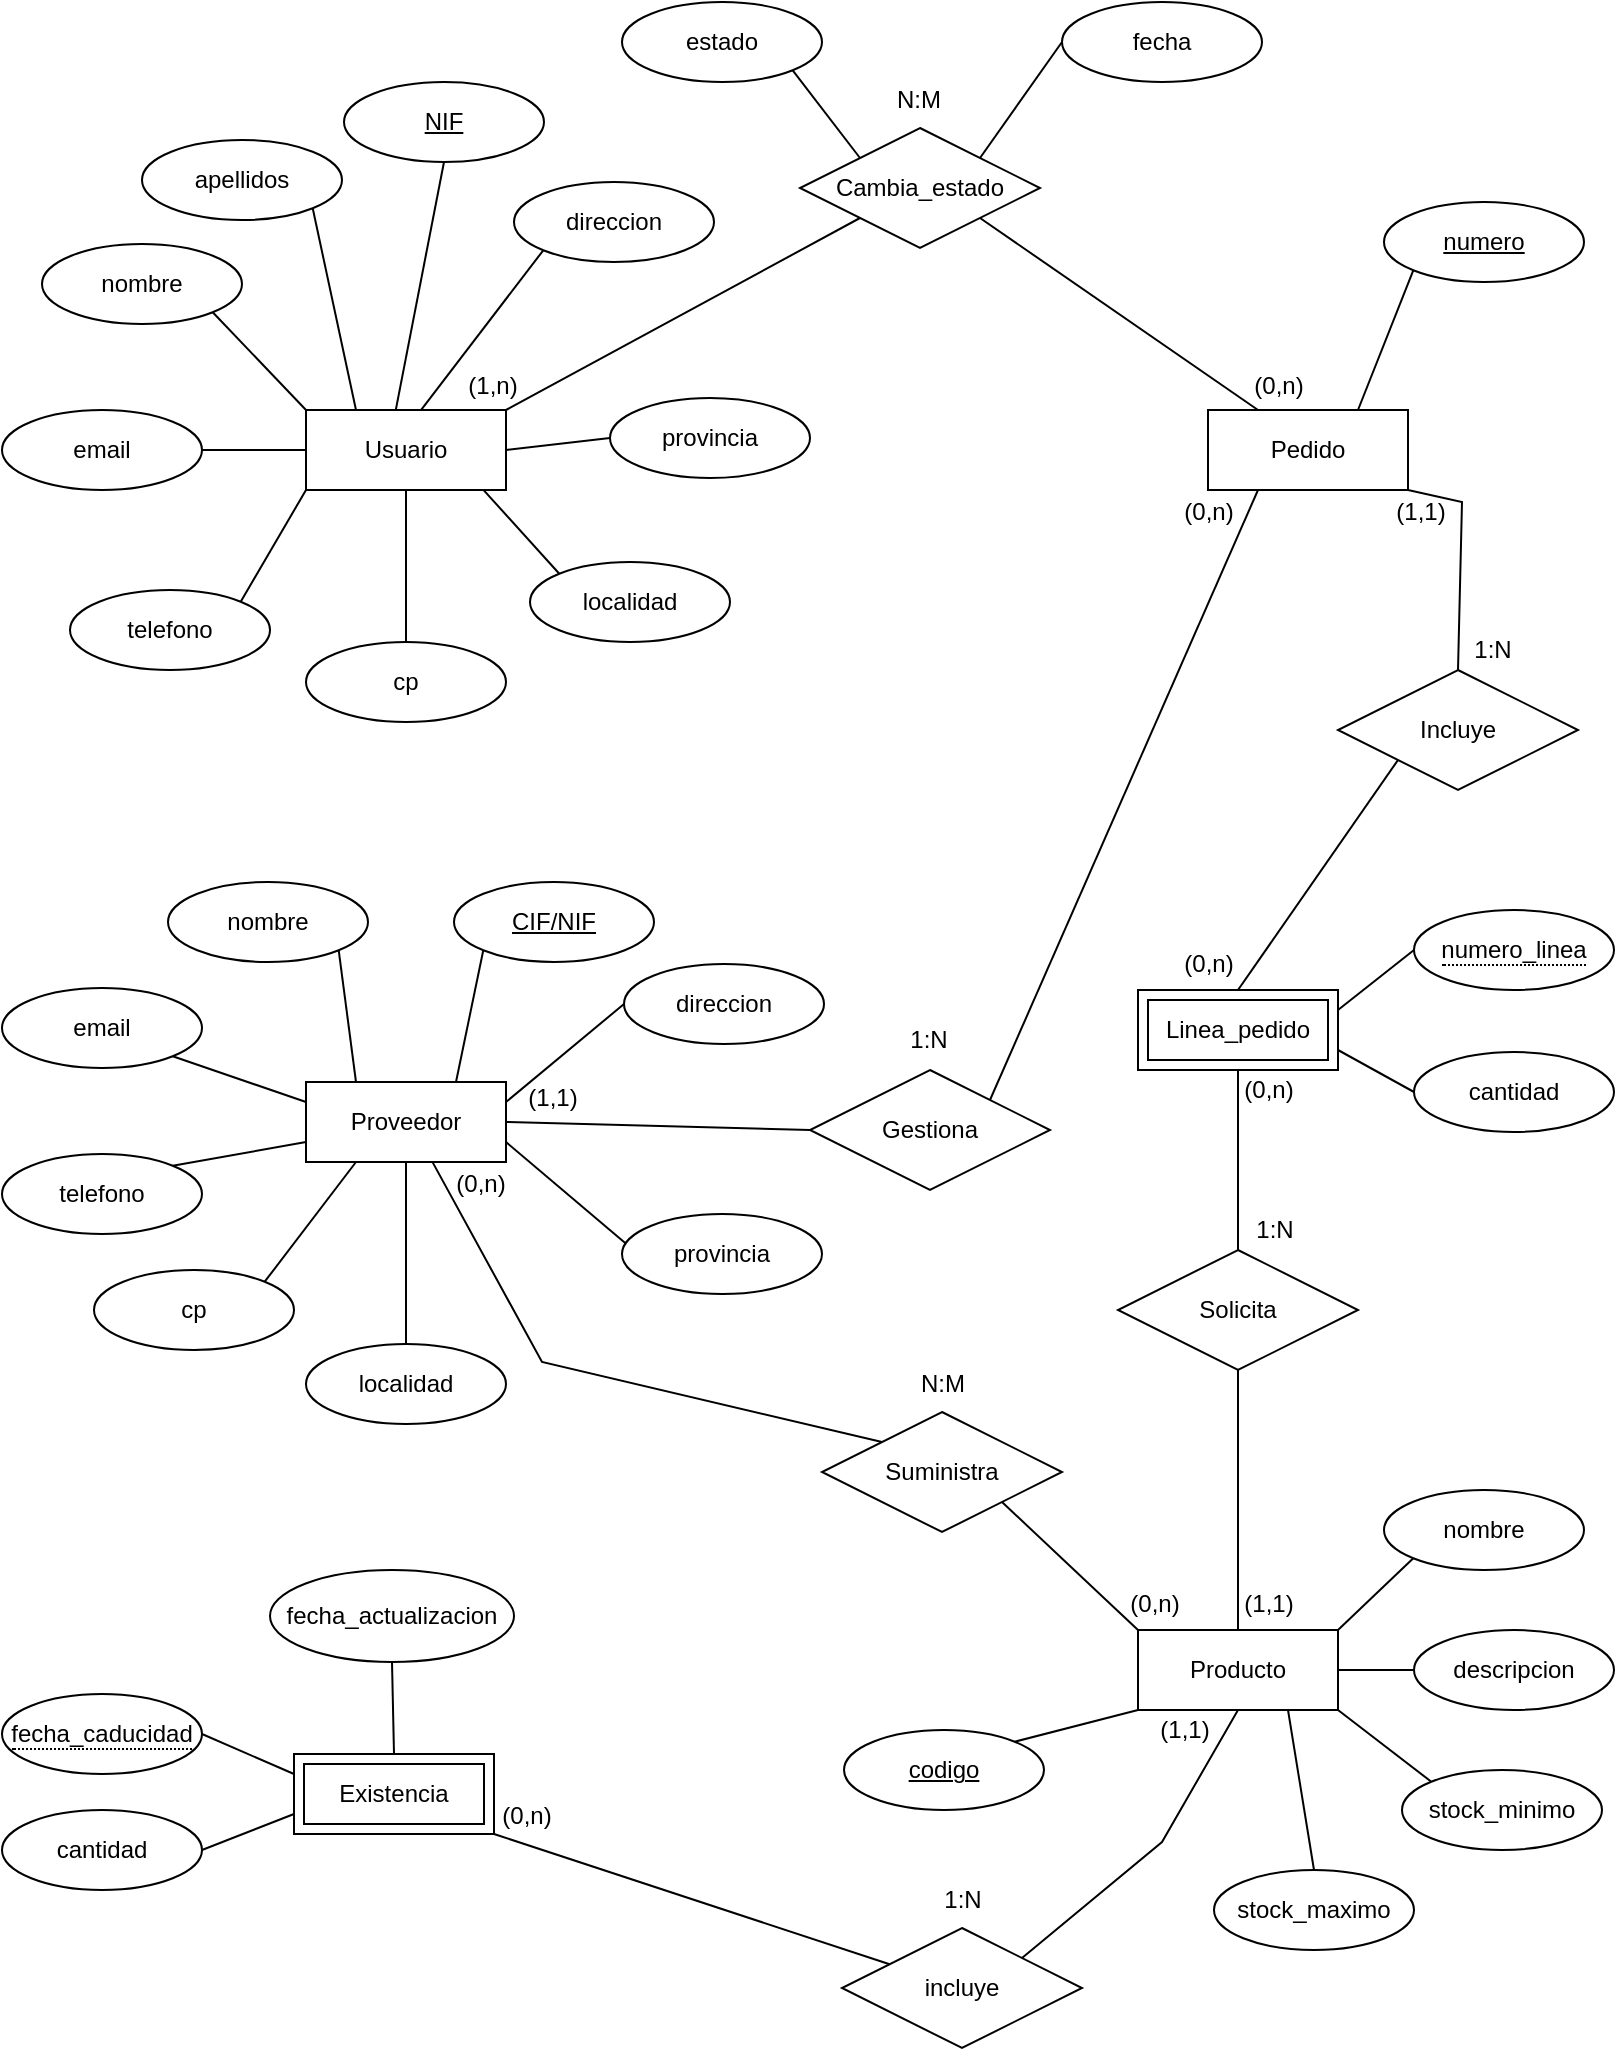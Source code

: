 <mxfile version="21.2.9" type="github">
  <diagram id="R2lEEEUBdFMjLlhIrx00" name="Page-1">
    <mxGraphModel dx="989" dy="494" grid="1" gridSize="10" guides="1" tooltips="1" connect="1" arrows="1" fold="1" page="1" pageScale="1" pageWidth="827" pageHeight="1169" math="0" shadow="0" extFonts="Permanent Marker^https://fonts.googleapis.com/css?family=Permanent+Marker">
      <root>
        <mxCell id="0" />
        <mxCell id="1" parent="0" />
        <mxCell id="0yMVtmjUaFAXfvw1BAXP-1" value="&lt;div&gt;Usuario&lt;/div&gt;" style="whiteSpace=wrap;html=1;align=center;" parent="1" vertex="1">
          <mxGeometry x="162" y="264" width="100" height="40" as="geometry" />
        </mxCell>
        <mxCell id="0yMVtmjUaFAXfvw1BAXP-3" value="nombre" style="ellipse;whiteSpace=wrap;html=1;align=center;" parent="1" vertex="1">
          <mxGeometry x="30" y="181" width="100" height="40" as="geometry" />
        </mxCell>
        <mxCell id="0yMVtmjUaFAXfvw1BAXP-4" value="apellidos" style="ellipse;whiteSpace=wrap;html=1;align=center;" parent="1" vertex="1">
          <mxGeometry x="80" y="129" width="100" height="40" as="geometry" />
        </mxCell>
        <mxCell id="0yMVtmjUaFAXfvw1BAXP-5" value="&lt;div&gt;&lt;u&gt;NIF&lt;/u&gt;&lt;/div&gt;" style="ellipse;whiteSpace=wrap;html=1;align=center;" parent="1" vertex="1">
          <mxGeometry x="181" y="100" width="100" height="40" as="geometry" />
        </mxCell>
        <mxCell id="0yMVtmjUaFAXfvw1BAXP-6" value="direccion" style="ellipse;whiteSpace=wrap;html=1;align=center;" parent="1" vertex="1">
          <mxGeometry x="266" y="150" width="100" height="40" as="geometry" />
        </mxCell>
        <mxCell id="0yMVtmjUaFAXfvw1BAXP-7" value="provincia" style="ellipse;whiteSpace=wrap;html=1;align=center;" parent="1" vertex="1">
          <mxGeometry x="314" y="258" width="100" height="40" as="geometry" />
        </mxCell>
        <mxCell id="0yMVtmjUaFAXfvw1BAXP-8" value="localidad" style="ellipse;whiteSpace=wrap;html=1;align=center;" parent="1" vertex="1">
          <mxGeometry x="274" y="340" width="100" height="40" as="geometry" />
        </mxCell>
        <mxCell id="0yMVtmjUaFAXfvw1BAXP-9" value="&lt;div&gt;cp&lt;/div&gt;" style="ellipse;whiteSpace=wrap;html=1;align=center;" parent="1" vertex="1">
          <mxGeometry x="162" y="380" width="100" height="40" as="geometry" />
        </mxCell>
        <mxCell id="0yMVtmjUaFAXfvw1BAXP-10" value="email" style="ellipse;whiteSpace=wrap;html=1;align=center;" parent="1" vertex="1">
          <mxGeometry x="10" y="264" width="100" height="40" as="geometry" />
        </mxCell>
        <mxCell id="0yMVtmjUaFAXfvw1BAXP-11" value="telefono" style="ellipse;whiteSpace=wrap;html=1;align=center;" parent="1" vertex="1">
          <mxGeometry x="44" y="354" width="100" height="40" as="geometry" />
        </mxCell>
        <mxCell id="0yMVtmjUaFAXfvw1BAXP-17" value="" style="endArrow=none;html=1;rounded=0;exitX=1;exitY=0.5;exitDx=0;exitDy=0;entryX=0;entryY=0.5;entryDx=0;entryDy=0;" parent="1" source="0yMVtmjUaFAXfvw1BAXP-10" target="0yMVtmjUaFAXfvw1BAXP-1" edge="1">
          <mxGeometry relative="1" as="geometry">
            <mxPoint x="128" y="311" as="sourcePoint" />
            <mxPoint x="130" y="324" as="targetPoint" />
          </mxGeometry>
        </mxCell>
        <mxCell id="0yMVtmjUaFAXfvw1BAXP-19" value="" style="endArrow=none;html=1;rounded=0;entryX=0;entryY=0;entryDx=0;entryDy=0;exitX=1;exitY=1;exitDx=0;exitDy=0;" parent="1" source="0yMVtmjUaFAXfvw1BAXP-3" target="0yMVtmjUaFAXfvw1BAXP-1" edge="1">
          <mxGeometry relative="1" as="geometry">
            <mxPoint x="130" y="224" as="sourcePoint" />
            <mxPoint x="462" y="454" as="targetPoint" />
          </mxGeometry>
        </mxCell>
        <mxCell id="0yMVtmjUaFAXfvw1BAXP-20" value="" style="endArrow=none;html=1;rounded=0;entryX=0.25;entryY=0;entryDx=0;entryDy=0;exitX=1;exitY=1;exitDx=0;exitDy=0;" parent="1" source="0yMVtmjUaFAXfvw1BAXP-4" target="0yMVtmjUaFAXfvw1BAXP-1" edge="1">
          <mxGeometry relative="1" as="geometry">
            <mxPoint x="140" y="180" as="sourcePoint" />
            <mxPoint x="462" y="454" as="targetPoint" />
          </mxGeometry>
        </mxCell>
        <mxCell id="0yMVtmjUaFAXfvw1BAXP-21" value="" style="endArrow=none;html=1;rounded=0;exitX=0.5;exitY=1;exitDx=0;exitDy=0;entryX=0.449;entryY=-0.002;entryDx=0;entryDy=0;entryPerimeter=0;" parent="1" source="0yMVtmjUaFAXfvw1BAXP-5" target="0yMVtmjUaFAXfvw1BAXP-1" edge="1">
          <mxGeometry relative="1" as="geometry">
            <mxPoint x="302" y="454" as="sourcePoint" />
            <mxPoint x="462" y="454" as="targetPoint" />
          </mxGeometry>
        </mxCell>
        <mxCell id="0yMVtmjUaFAXfvw1BAXP-22" value="" style="endArrow=none;html=1;rounded=0;entryX=0;entryY=1;entryDx=0;entryDy=0;exitX=0.573;exitY=0.007;exitDx=0;exitDy=0;exitPerimeter=0;" parent="1" source="0yMVtmjUaFAXfvw1BAXP-1" target="0yMVtmjUaFAXfvw1BAXP-6" edge="1">
          <mxGeometry relative="1" as="geometry">
            <mxPoint x="302" y="454" as="sourcePoint" />
            <mxPoint x="462" y="454" as="targetPoint" />
          </mxGeometry>
        </mxCell>
        <mxCell id="0yMVtmjUaFAXfvw1BAXP-23" value="" style="endArrow=none;html=1;rounded=0;entryX=0;entryY=0.5;entryDx=0;entryDy=0;exitX=1;exitY=0.5;exitDx=0;exitDy=0;" parent="1" source="0yMVtmjUaFAXfvw1BAXP-1" target="0yMVtmjUaFAXfvw1BAXP-7" edge="1">
          <mxGeometry relative="1" as="geometry">
            <mxPoint x="280" y="284" as="sourcePoint" />
            <mxPoint x="462" y="451" as="targetPoint" />
          </mxGeometry>
        </mxCell>
        <mxCell id="0yMVtmjUaFAXfvw1BAXP-24" value="" style="endArrow=none;html=1;rounded=0;entryX=0;entryY=0;entryDx=0;entryDy=0;exitX=0.887;exitY=0.998;exitDx=0;exitDy=0;exitPerimeter=0;" parent="1" source="0yMVtmjUaFAXfvw1BAXP-1" target="0yMVtmjUaFAXfvw1BAXP-8" edge="1">
          <mxGeometry relative="1" as="geometry">
            <mxPoint x="270" y="324" as="sourcePoint" />
            <mxPoint x="462" y="454" as="targetPoint" />
          </mxGeometry>
        </mxCell>
        <mxCell id="0yMVtmjUaFAXfvw1BAXP-25" value="" style="endArrow=none;html=1;rounded=0;entryX=0.5;entryY=0;entryDx=0;entryDy=0;exitX=0.5;exitY=1;exitDx=0;exitDy=0;" parent="1" source="0yMVtmjUaFAXfvw1BAXP-1" target="0yMVtmjUaFAXfvw1BAXP-9" edge="1">
          <mxGeometry relative="1" as="geometry">
            <mxPoint x="187" y="304" as="sourcePoint" />
            <mxPoint x="462" y="454" as="targetPoint" />
          </mxGeometry>
        </mxCell>
        <mxCell id="0yMVtmjUaFAXfvw1BAXP-28" value="" style="endArrow=none;html=1;rounded=0;entryX=0;entryY=1;entryDx=0;entryDy=0;exitX=1;exitY=0;exitDx=0;exitDy=0;" parent="1" source="0yMVtmjUaFAXfvw1BAXP-11" target="0yMVtmjUaFAXfvw1BAXP-1" edge="1">
          <mxGeometry relative="1" as="geometry">
            <mxPoint x="302" y="454" as="sourcePoint" />
            <mxPoint x="462" y="454" as="targetPoint" />
          </mxGeometry>
        </mxCell>
        <mxCell id="0yMVtmjUaFAXfvw1BAXP-29" value="Producto" style="whiteSpace=wrap;html=1;align=center;" parent="1" vertex="1">
          <mxGeometry x="578" y="874" width="100" height="40" as="geometry" />
        </mxCell>
        <mxCell id="0yMVtmjUaFAXfvw1BAXP-31" value="&lt;u&gt;codigo&lt;/u&gt;" style="ellipse;whiteSpace=wrap;html=1;align=center;" parent="1" vertex="1">
          <mxGeometry x="431" y="924" width="100" height="40" as="geometry" />
        </mxCell>
        <mxCell id="0yMVtmjUaFAXfvw1BAXP-32" value="nombre" style="ellipse;whiteSpace=wrap;html=1;align=center;" parent="1" vertex="1">
          <mxGeometry x="701" y="804" width="100" height="40" as="geometry" />
        </mxCell>
        <mxCell id="0yMVtmjUaFAXfvw1BAXP-33" value="descripcion" style="ellipse;whiteSpace=wrap;html=1;align=center;" parent="1" vertex="1">
          <mxGeometry x="716" y="874" width="100" height="40" as="geometry" />
        </mxCell>
        <mxCell id="0yMVtmjUaFAXfvw1BAXP-34" value="stock_minimo" style="ellipse;whiteSpace=wrap;html=1;align=center;" parent="1" vertex="1">
          <mxGeometry x="710" y="944" width="100" height="40" as="geometry" />
        </mxCell>
        <mxCell id="0yMVtmjUaFAXfvw1BAXP-35" value="stock_maximo" style="ellipse;whiteSpace=wrap;html=1;align=center;" parent="1" vertex="1">
          <mxGeometry x="616" y="994" width="100" height="40" as="geometry" />
        </mxCell>
        <mxCell id="0yMVtmjUaFAXfvw1BAXP-37" value="" style="endArrow=none;html=1;rounded=0;exitX=1;exitY=0;exitDx=0;exitDy=0;entryX=0;entryY=1;entryDx=0;entryDy=0;" parent="1" source="0yMVtmjUaFAXfvw1BAXP-31" target="0yMVtmjUaFAXfvw1BAXP-29" edge="1">
          <mxGeometry relative="1" as="geometry">
            <mxPoint x="288" y="1064" as="sourcePoint" />
            <mxPoint x="448" y="1064" as="targetPoint" />
          </mxGeometry>
        </mxCell>
        <mxCell id="0yMVtmjUaFAXfvw1BAXP-38" value="" style="endArrow=none;html=1;rounded=0;exitX=0;exitY=1;exitDx=0;exitDy=0;entryX=1;entryY=0;entryDx=0;entryDy=0;" parent="1" source="0yMVtmjUaFAXfvw1BAXP-32" target="0yMVtmjUaFAXfvw1BAXP-29" edge="1">
          <mxGeometry relative="1" as="geometry">
            <mxPoint x="288" y="1064" as="sourcePoint" />
            <mxPoint x="448" y="1064" as="targetPoint" />
          </mxGeometry>
        </mxCell>
        <mxCell id="0yMVtmjUaFAXfvw1BAXP-39" value="" style="endArrow=none;html=1;rounded=0;entryX=0;entryY=0.5;entryDx=0;entryDy=0;exitX=1;exitY=0.5;exitDx=0;exitDy=0;" parent="1" source="0yMVtmjUaFAXfvw1BAXP-29" target="0yMVtmjUaFAXfvw1BAXP-33" edge="1">
          <mxGeometry relative="1" as="geometry">
            <mxPoint x="288" y="1064" as="sourcePoint" />
            <mxPoint x="448" y="1064" as="targetPoint" />
          </mxGeometry>
        </mxCell>
        <mxCell id="0yMVtmjUaFAXfvw1BAXP-40" value="" style="endArrow=none;html=1;rounded=0;entryX=0.75;entryY=1;entryDx=0;entryDy=0;exitX=0.5;exitY=0;exitDx=0;exitDy=0;" parent="1" source="0yMVtmjUaFAXfvw1BAXP-35" target="0yMVtmjUaFAXfvw1BAXP-29" edge="1">
          <mxGeometry relative="1" as="geometry">
            <mxPoint x="288" y="1064" as="sourcePoint" />
            <mxPoint x="448" y="1064" as="targetPoint" />
          </mxGeometry>
        </mxCell>
        <mxCell id="0yMVtmjUaFAXfvw1BAXP-41" value="" style="endArrow=none;html=1;rounded=0;entryX=1;entryY=1;entryDx=0;entryDy=0;exitX=0;exitY=0;exitDx=0;exitDy=0;" parent="1" source="0yMVtmjUaFAXfvw1BAXP-34" target="0yMVtmjUaFAXfvw1BAXP-29" edge="1">
          <mxGeometry relative="1" as="geometry">
            <mxPoint x="288" y="1064" as="sourcePoint" />
            <mxPoint x="448" y="1064" as="targetPoint" />
          </mxGeometry>
        </mxCell>
        <mxCell id="0yMVtmjUaFAXfvw1BAXP-42" value="Proveedor" style="whiteSpace=wrap;html=1;align=center;" parent="1" vertex="1">
          <mxGeometry x="162" y="600" width="100" height="40" as="geometry" />
        </mxCell>
        <mxCell id="0yMVtmjUaFAXfvw1BAXP-44" value="&lt;div&gt;nombre&lt;/div&gt;" style="ellipse;whiteSpace=wrap;html=1;align=center;" parent="1" vertex="1">
          <mxGeometry x="93" y="500" width="100" height="40" as="geometry" />
        </mxCell>
        <mxCell id="0yMVtmjUaFAXfvw1BAXP-45" value="direccion" style="ellipse;whiteSpace=wrap;html=1;align=center;" parent="1" vertex="1">
          <mxGeometry x="321" y="541" width="100" height="40" as="geometry" />
        </mxCell>
        <mxCell id="0yMVtmjUaFAXfvw1BAXP-46" value="provincia" style="ellipse;whiteSpace=wrap;html=1;align=center;" parent="1" vertex="1">
          <mxGeometry x="320" y="666" width="100" height="40" as="geometry" />
        </mxCell>
        <mxCell id="0yMVtmjUaFAXfvw1BAXP-47" value="localidad" style="ellipse;whiteSpace=wrap;html=1;align=center;" parent="1" vertex="1">
          <mxGeometry x="162" y="731" width="100" height="40" as="geometry" />
        </mxCell>
        <mxCell id="0yMVtmjUaFAXfvw1BAXP-48" value="&lt;div&gt;cp&lt;/div&gt;" style="ellipse;whiteSpace=wrap;html=1;align=center;" parent="1" vertex="1">
          <mxGeometry x="56" y="694" width="100" height="40" as="geometry" />
        </mxCell>
        <mxCell id="0yMVtmjUaFAXfvw1BAXP-49" value="email" style="ellipse;whiteSpace=wrap;html=1;align=center;" parent="1" vertex="1">
          <mxGeometry x="10" y="553" width="100" height="40" as="geometry" />
        </mxCell>
        <mxCell id="0yMVtmjUaFAXfvw1BAXP-50" value="telefono" style="ellipse;whiteSpace=wrap;html=1;align=center;" parent="1" vertex="1">
          <mxGeometry x="10" y="636" width="100" height="40" as="geometry" />
        </mxCell>
        <mxCell id="0yMVtmjUaFAXfvw1BAXP-51" value="&lt;u&gt;CIF/NIF&lt;/u&gt;" style="ellipse;whiteSpace=wrap;html=1;align=center;" parent="1" vertex="1">
          <mxGeometry x="236" y="500" width="100" height="40" as="geometry" />
        </mxCell>
        <mxCell id="0yMVtmjUaFAXfvw1BAXP-52" value="" style="endArrow=none;html=1;rounded=0;entryX=0;entryY=0.5;entryDx=0;entryDy=0;exitX=1;exitY=0.25;exitDx=0;exitDy=0;" parent="1" source="0yMVtmjUaFAXfvw1BAXP-42" target="0yMVtmjUaFAXfvw1BAXP-45" edge="1">
          <mxGeometry relative="1" as="geometry">
            <mxPoint x="182" y="591" as="sourcePoint" />
            <mxPoint x="342" y="591" as="targetPoint" />
          </mxGeometry>
        </mxCell>
        <mxCell id="0yMVtmjUaFAXfvw1BAXP-53" value="" style="endArrow=none;html=1;rounded=0;entryX=0.019;entryY=0.368;entryDx=0;entryDy=0;entryPerimeter=0;exitX=1;exitY=0.75;exitDx=0;exitDy=0;" parent="1" source="0yMVtmjUaFAXfvw1BAXP-42" target="0yMVtmjUaFAXfvw1BAXP-46" edge="1">
          <mxGeometry relative="1" as="geometry">
            <mxPoint x="302" y="601" as="sourcePoint" />
            <mxPoint x="462" y="601" as="targetPoint" />
          </mxGeometry>
        </mxCell>
        <mxCell id="0yMVtmjUaFAXfvw1BAXP-54" value="" style="endArrow=none;html=1;rounded=0;entryX=0.5;entryY=0;entryDx=0;entryDy=0;exitX=0.5;exitY=1;exitDx=0;exitDy=0;" parent="1" source="0yMVtmjUaFAXfvw1BAXP-42" target="0yMVtmjUaFAXfvw1BAXP-47" edge="1">
          <mxGeometry relative="1" as="geometry">
            <mxPoint x="260" y="671" as="sourcePoint" />
            <mxPoint x="312" y="671" as="targetPoint" />
          </mxGeometry>
        </mxCell>
        <mxCell id="0yMVtmjUaFAXfvw1BAXP-55" value="" style="endArrow=none;html=1;rounded=0;entryX=1;entryY=0;entryDx=0;entryDy=0;exitX=0.25;exitY=1;exitDx=0;exitDy=0;" parent="1" source="0yMVtmjUaFAXfvw1BAXP-42" target="0yMVtmjUaFAXfvw1BAXP-48" edge="1">
          <mxGeometry relative="1" as="geometry">
            <mxPoint x="302" y="601" as="sourcePoint" />
            <mxPoint x="462" y="601" as="targetPoint" />
          </mxGeometry>
        </mxCell>
        <mxCell id="0yMVtmjUaFAXfvw1BAXP-56" value="" style="endArrow=none;html=1;rounded=0;exitX=1;exitY=0;exitDx=0;exitDy=0;entryX=0;entryY=0.75;entryDx=0;entryDy=0;" parent="1" source="0yMVtmjUaFAXfvw1BAXP-50" target="0yMVtmjUaFAXfvw1BAXP-42" edge="1">
          <mxGeometry relative="1" as="geometry">
            <mxPoint x="302" y="601" as="sourcePoint" />
            <mxPoint x="462" y="601" as="targetPoint" />
          </mxGeometry>
        </mxCell>
        <mxCell id="0yMVtmjUaFAXfvw1BAXP-57" value="" style="endArrow=none;html=1;rounded=0;entryX=1;entryY=1;entryDx=0;entryDy=0;exitX=0;exitY=0.25;exitDx=0;exitDy=0;" parent="1" source="0yMVtmjUaFAXfvw1BAXP-42" target="0yMVtmjUaFAXfvw1BAXP-49" edge="1">
          <mxGeometry relative="1" as="geometry">
            <mxPoint x="302" y="601" as="sourcePoint" />
            <mxPoint x="462" y="601" as="targetPoint" />
          </mxGeometry>
        </mxCell>
        <mxCell id="0yMVtmjUaFAXfvw1BAXP-59" value="" style="endArrow=none;html=1;rounded=0;entryX=0.25;entryY=0;entryDx=0;entryDy=0;exitX=1;exitY=1;exitDx=0;exitDy=0;" parent="1" source="0yMVtmjUaFAXfvw1BAXP-44" target="0yMVtmjUaFAXfvw1BAXP-42" edge="1">
          <mxGeometry relative="1" as="geometry">
            <mxPoint x="172" y="541" as="sourcePoint" />
            <mxPoint x="462" y="601" as="targetPoint" />
          </mxGeometry>
        </mxCell>
        <mxCell id="0yMVtmjUaFAXfvw1BAXP-60" value="" style="endArrow=none;html=1;rounded=0;entryX=0.75;entryY=0;entryDx=0;entryDy=0;exitX=0;exitY=1;exitDx=0;exitDy=0;" parent="1" source="0yMVtmjUaFAXfvw1BAXP-51" target="0yMVtmjUaFAXfvw1BAXP-42" edge="1">
          <mxGeometry relative="1" as="geometry">
            <mxPoint x="282" y="551" as="sourcePoint" />
            <mxPoint x="462" y="601" as="targetPoint" />
          </mxGeometry>
        </mxCell>
        <mxCell id="0yMVtmjUaFAXfvw1BAXP-63" value="Pedido" style="whiteSpace=wrap;html=1;align=center;" parent="1" vertex="1">
          <mxGeometry x="613" y="264" width="100" height="40" as="geometry" />
        </mxCell>
        <mxCell id="0yMVtmjUaFAXfvw1BAXP-65" value="fecha" style="ellipse;whiteSpace=wrap;html=1;align=center;" parent="1" vertex="1">
          <mxGeometry x="540" y="60" width="100" height="40" as="geometry" />
        </mxCell>
        <mxCell id="0yMVtmjUaFAXfvw1BAXP-71" value="" style="endArrow=none;html=1;rounded=0;entryX=0;entryY=0.5;entryDx=0;entryDy=0;exitX=1;exitY=0;exitDx=0;exitDy=0;" parent="1" source="0yMVtmjUaFAXfvw1BAXP-72" target="0yMVtmjUaFAXfvw1BAXP-65" edge="1">
          <mxGeometry relative="1" as="geometry">
            <mxPoint x="240" y="434" as="sourcePoint" />
            <mxPoint x="400" y="434" as="targetPoint" />
          </mxGeometry>
        </mxCell>
        <mxCell id="0yMVtmjUaFAXfvw1BAXP-72" value="Cambia_estado" style="shape=rhombus;perimeter=rhombusPerimeter;whiteSpace=wrap;html=1;align=center;" parent="1" vertex="1">
          <mxGeometry x="409" y="123" width="120" height="60" as="geometry" />
        </mxCell>
        <mxCell id="0yMVtmjUaFAXfvw1BAXP-75" value="" style="endArrow=none;html=1;rounded=0;entryX=0;entryY=1;entryDx=0;entryDy=0;exitX=1;exitY=0;exitDx=0;exitDy=0;" parent="1" source="0yMVtmjUaFAXfvw1BAXP-1" target="0yMVtmjUaFAXfvw1BAXP-72" edge="1">
          <mxGeometry relative="1" as="geometry">
            <mxPoint x="240" y="434" as="sourcePoint" />
            <mxPoint x="400" y="434" as="targetPoint" />
          </mxGeometry>
        </mxCell>
        <mxCell id="0yMVtmjUaFAXfvw1BAXP-76" value="" style="endArrow=none;html=1;rounded=0;entryX=0.25;entryY=0;entryDx=0;entryDy=0;exitX=1;exitY=1;exitDx=0;exitDy=0;" parent="1" source="0yMVtmjUaFAXfvw1BAXP-72" target="0yMVtmjUaFAXfvw1BAXP-63" edge="1">
          <mxGeometry relative="1" as="geometry">
            <mxPoint x="240" y="434" as="sourcePoint" />
            <mxPoint x="620" y="364" as="targetPoint" />
          </mxGeometry>
        </mxCell>
        <mxCell id="0yMVtmjUaFAXfvw1BAXP-81" value="Linea_pedido" style="shape=ext;margin=3;double=1;whiteSpace=wrap;html=1;align=center;" parent="1" vertex="1">
          <mxGeometry x="578" y="554" width="100" height="40" as="geometry" />
        </mxCell>
        <mxCell id="0yMVtmjUaFAXfvw1BAXP-82" value="Incluye" style="shape=rhombus;perimeter=rhombusPerimeter;whiteSpace=wrap;html=1;align=center;" parent="1" vertex="1">
          <mxGeometry x="678" y="394" width="120" height="60" as="geometry" />
        </mxCell>
        <mxCell id="0yMVtmjUaFAXfvw1BAXP-83" value="" style="endArrow=none;html=1;rounded=0;entryX=0.5;entryY=0;entryDx=0;entryDy=0;exitX=1;exitY=1;exitDx=0;exitDy=0;" parent="1" source="0yMVtmjUaFAXfvw1BAXP-63" target="0yMVtmjUaFAXfvw1BAXP-82" edge="1">
          <mxGeometry relative="1" as="geometry">
            <mxPoint x="40" y="594" as="sourcePoint" />
            <mxPoint x="200" y="594" as="targetPoint" />
            <Array as="points">
              <mxPoint x="740" y="310" />
            </Array>
          </mxGeometry>
        </mxCell>
        <mxCell id="0yMVtmjUaFAXfvw1BAXP-84" value="" style="endArrow=none;html=1;rounded=0;entryX=0.5;entryY=0;entryDx=0;entryDy=0;exitX=0;exitY=1;exitDx=0;exitDy=0;" parent="1" source="0yMVtmjUaFAXfvw1BAXP-82" target="0yMVtmjUaFAXfvw1BAXP-81" edge="1">
          <mxGeometry relative="1" as="geometry">
            <mxPoint x="290" y="524" as="sourcePoint" />
            <mxPoint x="450" y="524" as="targetPoint" />
          </mxGeometry>
        </mxCell>
        <mxCell id="0yMVtmjUaFAXfvw1BAXP-85" value="Solicita" style="shape=rhombus;perimeter=rhombusPerimeter;whiteSpace=wrap;html=1;align=center;" parent="1" vertex="1">
          <mxGeometry x="568" y="684" width="120" height="60" as="geometry" />
        </mxCell>
        <mxCell id="0yMVtmjUaFAXfvw1BAXP-86" value="" style="endArrow=none;html=1;rounded=0;entryX=0.5;entryY=0;entryDx=0;entryDy=0;exitX=0.5;exitY=1;exitDx=0;exitDy=0;" parent="1" source="0yMVtmjUaFAXfvw1BAXP-81" target="0yMVtmjUaFAXfvw1BAXP-85" edge="1">
          <mxGeometry relative="1" as="geometry">
            <mxPoint x="290" y="724" as="sourcePoint" />
            <mxPoint x="450" y="724" as="targetPoint" />
          </mxGeometry>
        </mxCell>
        <mxCell id="0yMVtmjUaFAXfvw1BAXP-87" value="" style="endArrow=none;html=1;rounded=0;entryX=0.5;entryY=1;entryDx=0;entryDy=0;exitX=0.5;exitY=0;exitDx=0;exitDy=0;" parent="1" source="0yMVtmjUaFAXfvw1BAXP-29" target="0yMVtmjUaFAXfvw1BAXP-85" edge="1">
          <mxGeometry relative="1" as="geometry">
            <mxPoint x="290" y="724" as="sourcePoint" />
            <mxPoint x="450" y="724" as="targetPoint" />
          </mxGeometry>
        </mxCell>
        <mxCell id="0yMVtmjUaFAXfvw1BAXP-88" value="&lt;div&gt;cantidad&lt;/div&gt;" style="ellipse;whiteSpace=wrap;html=1;align=center;" parent="1" vertex="1">
          <mxGeometry x="716" y="585" width="100" height="40" as="geometry" />
        </mxCell>
        <mxCell id="0yMVtmjUaFAXfvw1BAXP-89" value="" style="endArrow=none;html=1;rounded=0;entryX=0;entryY=0.5;entryDx=0;entryDy=0;exitX=1;exitY=0.75;exitDx=0;exitDy=0;" parent="1" source="0yMVtmjUaFAXfvw1BAXP-81" target="0yMVtmjUaFAXfvw1BAXP-88" edge="1">
          <mxGeometry relative="1" as="geometry">
            <mxPoint x="290" y="454" as="sourcePoint" />
            <mxPoint x="450" y="454" as="targetPoint" />
          </mxGeometry>
        </mxCell>
        <mxCell id="0yMVtmjUaFAXfvw1BAXP-90" value="Suministra" style="shape=rhombus;perimeter=rhombusPerimeter;whiteSpace=wrap;html=1;align=center;" parent="1" vertex="1">
          <mxGeometry x="420" y="765" width="120" height="60" as="geometry" />
        </mxCell>
        <mxCell id="0yMVtmjUaFAXfvw1BAXP-91" value="" style="endArrow=none;html=1;rounded=0;entryX=0;entryY=0;entryDx=0;entryDy=0;exitX=0.634;exitY=1.008;exitDx=0;exitDy=0;exitPerimeter=0;" parent="1" source="0yMVtmjUaFAXfvw1BAXP-42" target="0yMVtmjUaFAXfvw1BAXP-90" edge="1">
          <mxGeometry relative="1" as="geometry">
            <mxPoint x="230" y="657" as="sourcePoint" />
            <mxPoint x="450" y="897" as="targetPoint" />
            <Array as="points">
              <mxPoint x="280" y="740" />
            </Array>
          </mxGeometry>
        </mxCell>
        <mxCell id="0yMVtmjUaFAXfvw1BAXP-92" value="" style="endArrow=none;html=1;rounded=0;entryX=1;entryY=1;entryDx=0;entryDy=0;exitX=0;exitY=0;exitDx=0;exitDy=0;" parent="1" source="0yMVtmjUaFAXfvw1BAXP-29" target="0yMVtmjUaFAXfvw1BAXP-90" edge="1">
          <mxGeometry relative="1" as="geometry">
            <mxPoint y="694" as="sourcePoint" />
            <mxPoint x="160" y="694" as="targetPoint" />
          </mxGeometry>
        </mxCell>
        <mxCell id="0yMVtmjUaFAXfvw1BAXP-93" value="&lt;span style=&quot;border-bottom: 1px dotted&quot;&gt;numero_linea&lt;/span&gt;" style="ellipse;whiteSpace=wrap;html=1;align=center;" parent="1" vertex="1">
          <mxGeometry x="716" y="514" width="100" height="40" as="geometry" />
        </mxCell>
        <mxCell id="0yMVtmjUaFAXfvw1BAXP-95" value="" style="endArrow=none;html=1;rounded=0;entryX=0;entryY=0.5;entryDx=0;entryDy=0;exitX=1;exitY=0.25;exitDx=0;exitDy=0;" parent="1" source="0yMVtmjUaFAXfvw1BAXP-81" target="0yMVtmjUaFAXfvw1BAXP-93" edge="1">
          <mxGeometry relative="1" as="geometry">
            <mxPoint x="360" y="594" as="sourcePoint" />
            <mxPoint x="520" y="594" as="targetPoint" />
          </mxGeometry>
        </mxCell>
        <mxCell id="0yMVtmjUaFAXfvw1BAXP-96" value="Gestiona" style="shape=rhombus;perimeter=rhombusPerimeter;whiteSpace=wrap;html=1;align=center;" parent="1" vertex="1">
          <mxGeometry x="414" y="594" width="120" height="60" as="geometry" />
        </mxCell>
        <mxCell id="0yMVtmjUaFAXfvw1BAXP-97" value="" style="endArrow=none;html=1;rounded=0;entryX=0;entryY=0.5;entryDx=0;entryDy=0;exitX=1;exitY=0.5;exitDx=0;exitDy=0;" parent="1" source="0yMVtmjUaFAXfvw1BAXP-42" target="0yMVtmjUaFAXfvw1BAXP-96" edge="1">
          <mxGeometry relative="1" as="geometry">
            <mxPoint x="360" y="491" as="sourcePoint" />
            <mxPoint x="414" y="621" as="targetPoint" />
          </mxGeometry>
        </mxCell>
        <mxCell id="0yMVtmjUaFAXfvw1BAXP-99" value="(0,n)" style="text;html=1;align=center;verticalAlign=middle;resizable=0;points=[];autosize=1;strokeColor=none;fillColor=none;" parent="1" vertex="1">
          <mxGeometry x="623" y="237" width="50" height="30" as="geometry" />
        </mxCell>
        <mxCell id="0yMVtmjUaFAXfvw1BAXP-100" value="(1,n)" style="text;html=1;align=center;verticalAlign=middle;resizable=0;points=[];autosize=1;strokeColor=none;fillColor=none;" parent="1" vertex="1">
          <mxGeometry x="230" y="237" width="50" height="30" as="geometry" />
        </mxCell>
        <mxCell id="0yMVtmjUaFAXfvw1BAXP-101" value="N:M" style="text;html=1;align=center;verticalAlign=middle;resizable=0;points=[];autosize=1;strokeColor=none;fillColor=none;" parent="1" vertex="1">
          <mxGeometry x="443" y="94" width="50" height="30" as="geometry" />
        </mxCell>
        <mxCell id="0yMVtmjUaFAXfvw1BAXP-107" value="(1,1)" style="text;html=1;align=center;verticalAlign=middle;resizable=0;points=[];autosize=1;strokeColor=none;fillColor=none;" parent="1" vertex="1">
          <mxGeometry x="260" y="593" width="50" height="30" as="geometry" />
        </mxCell>
        <mxCell id="0yMVtmjUaFAXfvw1BAXP-110" value="(0,n)" style="text;html=1;align=center;verticalAlign=middle;resizable=0;points=[];autosize=1;strokeColor=none;fillColor=none;" parent="1" vertex="1">
          <mxGeometry x="588" y="300" width="50" height="30" as="geometry" />
        </mxCell>
        <mxCell id="0yMVtmjUaFAXfvw1BAXP-111" value="1:N" style="text;html=1;align=center;verticalAlign=middle;resizable=0;points=[];autosize=1;strokeColor=none;fillColor=none;" parent="1" vertex="1">
          <mxGeometry x="453" y="564" width="40" height="30" as="geometry" />
        </mxCell>
        <mxCell id="0yMVtmjUaFAXfvw1BAXP-112" value="(1,1)" style="text;html=1;align=center;verticalAlign=middle;resizable=0;points=[];autosize=1;strokeColor=none;fillColor=none;" parent="1" vertex="1">
          <mxGeometry x="694" y="300" width="50" height="30" as="geometry" />
        </mxCell>
        <mxCell id="0yMVtmjUaFAXfvw1BAXP-113" value="(0,n)" style="text;html=1;align=center;verticalAlign=middle;resizable=0;points=[];autosize=1;strokeColor=none;fillColor=none;" parent="1" vertex="1">
          <mxGeometry x="588" y="526" width="50" height="30" as="geometry" />
        </mxCell>
        <mxCell id="0yMVtmjUaFAXfvw1BAXP-114" value="&lt;div&gt;1:N&lt;/div&gt;" style="text;html=1;align=center;verticalAlign=middle;resizable=0;points=[];autosize=1;strokeColor=none;fillColor=none;" parent="1" vertex="1">
          <mxGeometry x="735" y="369" width="40" height="30" as="geometry" />
        </mxCell>
        <mxCell id="0yMVtmjUaFAXfvw1BAXP-115" value="(1,1)" style="text;html=1;align=center;verticalAlign=middle;resizable=0;points=[];autosize=1;strokeColor=none;fillColor=none;" parent="1" vertex="1">
          <mxGeometry x="618" y="846" width="50" height="30" as="geometry" />
        </mxCell>
        <mxCell id="0yMVtmjUaFAXfvw1BAXP-116" value="(0,n)" style="text;html=1;align=center;verticalAlign=middle;resizable=0;points=[];autosize=1;strokeColor=none;fillColor=none;" parent="1" vertex="1">
          <mxGeometry x="618" y="589" width="50" height="30" as="geometry" />
        </mxCell>
        <mxCell id="0yMVtmjUaFAXfvw1BAXP-117" value="1:N" style="text;html=1;align=center;verticalAlign=middle;resizable=0;points=[];autosize=1;strokeColor=none;fillColor=none;" parent="1" vertex="1">
          <mxGeometry x="626" y="659" width="40" height="30" as="geometry" />
        </mxCell>
        <mxCell id="0yMVtmjUaFAXfvw1BAXP-118" value="(0,n)" style="text;html=1;align=center;verticalAlign=middle;resizable=0;points=[];autosize=1;strokeColor=none;fillColor=none;" parent="1" vertex="1">
          <mxGeometry x="561" y="846" width="50" height="30" as="geometry" />
        </mxCell>
        <mxCell id="0yMVtmjUaFAXfvw1BAXP-119" value="(0,n)" style="text;html=1;align=center;verticalAlign=middle;resizable=0;points=[];autosize=1;strokeColor=none;fillColor=none;" parent="1" vertex="1">
          <mxGeometry x="224" y="636" width="50" height="30" as="geometry" />
        </mxCell>
        <mxCell id="0yMVtmjUaFAXfvw1BAXP-120" value="N:M" style="text;html=1;align=center;verticalAlign=middle;resizable=0;points=[];autosize=1;strokeColor=none;fillColor=none;" parent="1" vertex="1">
          <mxGeometry x="455" y="736" width="50" height="30" as="geometry" />
        </mxCell>
        <mxCell id="0yMVtmjUaFAXfvw1BAXP-121" value="Existencia" style="shape=ext;margin=3;double=1;whiteSpace=wrap;html=1;align=center;" parent="1" vertex="1">
          <mxGeometry x="156" y="936" width="100" height="40" as="geometry" />
        </mxCell>
        <mxCell id="0yMVtmjUaFAXfvw1BAXP-123" value="&lt;span style=&quot;border-bottom: 1px dotted&quot;&gt;fecha_caducidad&lt;/span&gt;" style="ellipse;whiteSpace=wrap;html=1;align=center;" parent="1" vertex="1">
          <mxGeometry x="10" y="906" width="100" height="40" as="geometry" />
        </mxCell>
        <mxCell id="0yMVtmjUaFAXfvw1BAXP-124" value="cantidad" style="ellipse;whiteSpace=wrap;html=1;align=center;" parent="1" vertex="1">
          <mxGeometry x="10" y="964" width="100" height="40" as="geometry" />
        </mxCell>
        <mxCell id="0yMVtmjUaFAXfvw1BAXP-125" value="" style="endArrow=none;html=1;rounded=0;exitX=1;exitY=0.5;exitDx=0;exitDy=0;entryX=0;entryY=0.25;entryDx=0;entryDy=0;" parent="1" source="0yMVtmjUaFAXfvw1BAXP-123" target="0yMVtmjUaFAXfvw1BAXP-121" edge="1">
          <mxGeometry relative="1" as="geometry">
            <mxPoint x="350" y="934" as="sourcePoint" />
            <mxPoint x="510" y="934" as="targetPoint" />
          </mxGeometry>
        </mxCell>
        <mxCell id="0yMVtmjUaFAXfvw1BAXP-126" value="" style="endArrow=none;html=1;rounded=0;exitX=1;exitY=0.5;exitDx=0;exitDy=0;entryX=0;entryY=0.75;entryDx=0;entryDy=0;" parent="1" source="0yMVtmjUaFAXfvw1BAXP-124" target="0yMVtmjUaFAXfvw1BAXP-121" edge="1">
          <mxGeometry relative="1" as="geometry">
            <mxPoint x="350" y="934" as="sourcePoint" />
            <mxPoint x="510" y="934" as="targetPoint" />
          </mxGeometry>
        </mxCell>
        <mxCell id="0yMVtmjUaFAXfvw1BAXP-127" value="incluye" style="shape=rhombus;perimeter=rhombusPerimeter;whiteSpace=wrap;html=1;align=center;" parent="1" vertex="1">
          <mxGeometry x="430" y="1023" width="120" height="60" as="geometry" />
        </mxCell>
        <mxCell id="0yMVtmjUaFAXfvw1BAXP-128" value="" style="endArrow=none;html=1;rounded=0;exitX=1;exitY=1;exitDx=0;exitDy=0;" parent="1" source="0yMVtmjUaFAXfvw1BAXP-121" target="0yMVtmjUaFAXfvw1BAXP-127" edge="1">
          <mxGeometry relative="1" as="geometry">
            <mxPoint x="350" y="914" as="sourcePoint" />
            <mxPoint x="510" y="914" as="targetPoint" />
          </mxGeometry>
        </mxCell>
        <mxCell id="0yMVtmjUaFAXfvw1BAXP-129" value="" style="endArrow=none;html=1;rounded=0;exitX=1;exitY=0;exitDx=0;exitDy=0;entryX=0.5;entryY=1;entryDx=0;entryDy=0;" parent="1" source="0yMVtmjUaFAXfvw1BAXP-127" target="0yMVtmjUaFAXfvw1BAXP-29" edge="1">
          <mxGeometry relative="1" as="geometry">
            <mxPoint x="350" y="914" as="sourcePoint" />
            <mxPoint x="510" y="914" as="targetPoint" />
            <Array as="points">
              <mxPoint x="590" y="980" />
            </Array>
          </mxGeometry>
        </mxCell>
        <mxCell id="0yMVtmjUaFAXfvw1BAXP-130" value="(1,1)" style="text;html=1;align=center;verticalAlign=middle;resizable=0;points=[];autosize=1;strokeColor=none;fillColor=none;" parent="1" vertex="1">
          <mxGeometry x="576" y="909" width="50" height="30" as="geometry" />
        </mxCell>
        <mxCell id="0yMVtmjUaFAXfvw1BAXP-131" value="(0,n)" style="text;html=1;align=center;verticalAlign=middle;resizable=0;points=[];autosize=1;strokeColor=none;fillColor=none;" parent="1" vertex="1">
          <mxGeometry x="247" y="952" width="50" height="30" as="geometry" />
        </mxCell>
        <mxCell id="0yMVtmjUaFAXfvw1BAXP-132" value="1:N" style="text;html=1;align=center;verticalAlign=middle;resizable=0;points=[];autosize=1;strokeColor=none;fillColor=none;" parent="1" vertex="1">
          <mxGeometry x="470" y="994" width="40" height="30" as="geometry" />
        </mxCell>
        <mxCell id="0yMVtmjUaFAXfvw1BAXP-133" value="fecha_actualizacion" style="ellipse;whiteSpace=wrap;html=1;align=center;" parent="1" vertex="1">
          <mxGeometry x="144" y="844" width="122" height="46" as="geometry" />
        </mxCell>
        <mxCell id="0yMVtmjUaFAXfvw1BAXP-134" value="" style="endArrow=none;html=1;rounded=0;entryX=0.5;entryY=1;entryDx=0;entryDy=0;exitX=0.5;exitY=0;exitDx=0;exitDy=0;" parent="1" source="0yMVtmjUaFAXfvw1BAXP-121" target="0yMVtmjUaFAXfvw1BAXP-133" edge="1">
          <mxGeometry relative="1" as="geometry">
            <mxPoint x="240" y="1020" as="sourcePoint" />
            <mxPoint x="400" y="1020" as="targetPoint" />
          </mxGeometry>
        </mxCell>
        <mxCell id="0yMVtmjUaFAXfvw1BAXP-135" value="estado" style="ellipse;whiteSpace=wrap;html=1;align=center;" parent="1" vertex="1">
          <mxGeometry x="320" y="60" width="100" height="40" as="geometry" />
        </mxCell>
        <mxCell id="0yMVtmjUaFAXfvw1BAXP-136" value="" style="endArrow=none;html=1;rounded=0;entryX=1;entryY=1;entryDx=0;entryDy=0;exitX=0;exitY=0;exitDx=0;exitDy=0;" parent="1" source="0yMVtmjUaFAXfvw1BAXP-72" target="0yMVtmjUaFAXfvw1BAXP-135" edge="1">
          <mxGeometry relative="1" as="geometry">
            <mxPoint x="660" y="260" as="sourcePoint" />
            <mxPoint x="400" y="270" as="targetPoint" />
          </mxGeometry>
        </mxCell>
        <mxCell id="y5AKyJ1RVhucOHr4Nuto-1" value="" style="endArrow=none;html=1;rounded=0;exitX=1;exitY=0;exitDx=0;exitDy=0;entryX=0.25;entryY=1;entryDx=0;entryDy=0;" edge="1" parent="1" source="0yMVtmjUaFAXfvw1BAXP-96" target="0yMVtmjUaFAXfvw1BAXP-63">
          <mxGeometry relative="1" as="geometry">
            <mxPoint x="580" y="480" as="sourcePoint" />
            <mxPoint x="590" y="340" as="targetPoint" />
          </mxGeometry>
        </mxCell>
        <mxCell id="y5AKyJ1RVhucOHr4Nuto-2" value="&lt;div&gt;&lt;u&gt;numero&lt;/u&gt;&lt;/div&gt;" style="ellipse;whiteSpace=wrap;html=1;align=center;" vertex="1" parent="1">
          <mxGeometry x="701" y="160" width="100" height="40" as="geometry" />
        </mxCell>
        <mxCell id="y5AKyJ1RVhucOHr4Nuto-3" value="" style="endArrow=none;html=1;rounded=0;entryX=0;entryY=1;entryDx=0;entryDy=0;exitX=0.75;exitY=0;exitDx=0;exitDy=0;" edge="1" parent="1" source="0yMVtmjUaFAXfvw1BAXP-63" target="y5AKyJ1RVhucOHr4Nuto-2">
          <mxGeometry relative="1" as="geometry">
            <mxPoint x="410" y="330" as="sourcePoint" />
            <mxPoint x="570" y="330" as="targetPoint" />
          </mxGeometry>
        </mxCell>
      </root>
    </mxGraphModel>
  </diagram>
</mxfile>
